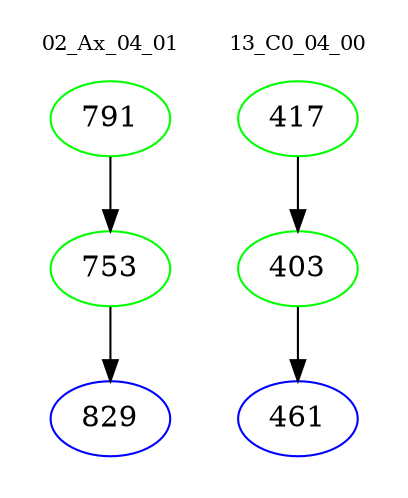 digraph{
subgraph cluster_0 {
color = white
label = "02_Ax_04_01";
fontsize=10;
T0_791 [label="791", color="green"]
T0_791 -> T0_753 [color="black"]
T0_753 [label="753", color="green"]
T0_753 -> T0_829 [color="black"]
T0_829 [label="829", color="blue"]
}
subgraph cluster_1 {
color = white
label = "13_C0_04_00";
fontsize=10;
T1_417 [label="417", color="green"]
T1_417 -> T1_403 [color="black"]
T1_403 [label="403", color="green"]
T1_403 -> T1_461 [color="black"]
T1_461 [label="461", color="blue"]
}
}

